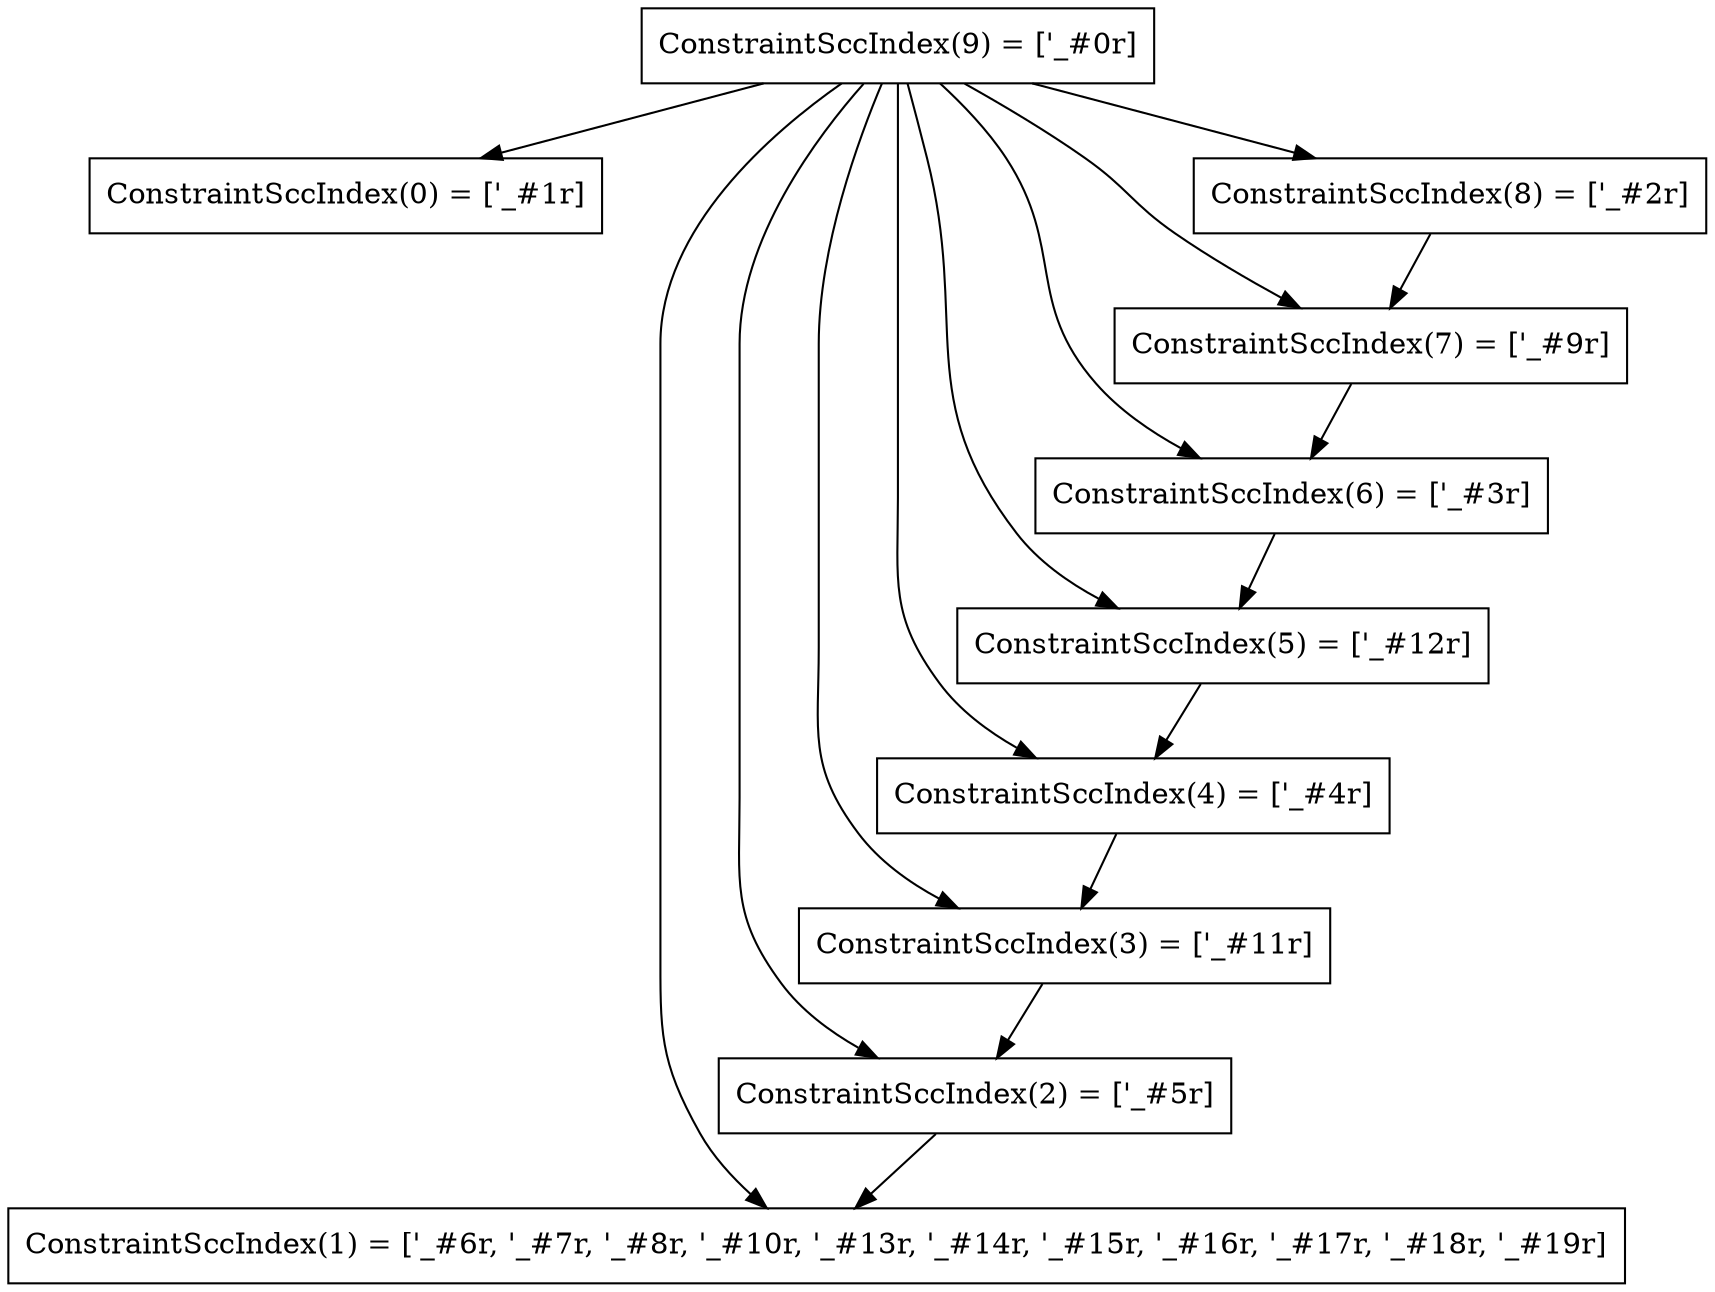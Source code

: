 digraph RegionInferenceContext {
    r0[label="ConstraintSccIndex(0) = [\'_#1r]"][shape="box"];
    r1[label="ConstraintSccIndex(1) = [\'_#6r, \'_#7r, \'_#8r, \'_#10r, \'_#13r, \'_#14r, \'_#15r, \'_#16r, \'_#17r, \'_#18r, \'_#19r]"][shape="box"];
    r2[label="ConstraintSccIndex(2) = [\'_#5r]"][shape="box"];
    r3[label="ConstraintSccIndex(3) = [\'_#11r]"][shape="box"];
    r4[label="ConstraintSccIndex(4) = [\'_#4r]"][shape="box"];
    r5[label="ConstraintSccIndex(5) = [\'_#12r]"][shape="box"];
    r6[label="ConstraintSccIndex(6) = [\'_#3r]"][shape="box"];
    r7[label="ConstraintSccIndex(7) = [\'_#9r]"][shape="box"];
    r8[label="ConstraintSccIndex(8) = [\'_#2r]"][shape="box"];
    r9[label="ConstraintSccIndex(9) = [\'_#0r]"][shape="box"];
    r2 -> r1[label=""];
    r3 -> r2[label=""];
    r4 -> r3[label=""];
    r5 -> r4[label=""];
    r6 -> r5[label=""];
    r7 -> r6[label=""];
    r8 -> r7[label=""];
    r9 -> r0[label=""];
    r9 -> r8[label=""];
    r9 -> r6[label=""];
    r9 -> r4[label=""];
    r9 -> r2[label=""];
    r9 -> r1[label=""];
    r9 -> r7[label=""];
    r9 -> r3[label=""];
    r9 -> r5[label=""];
}
